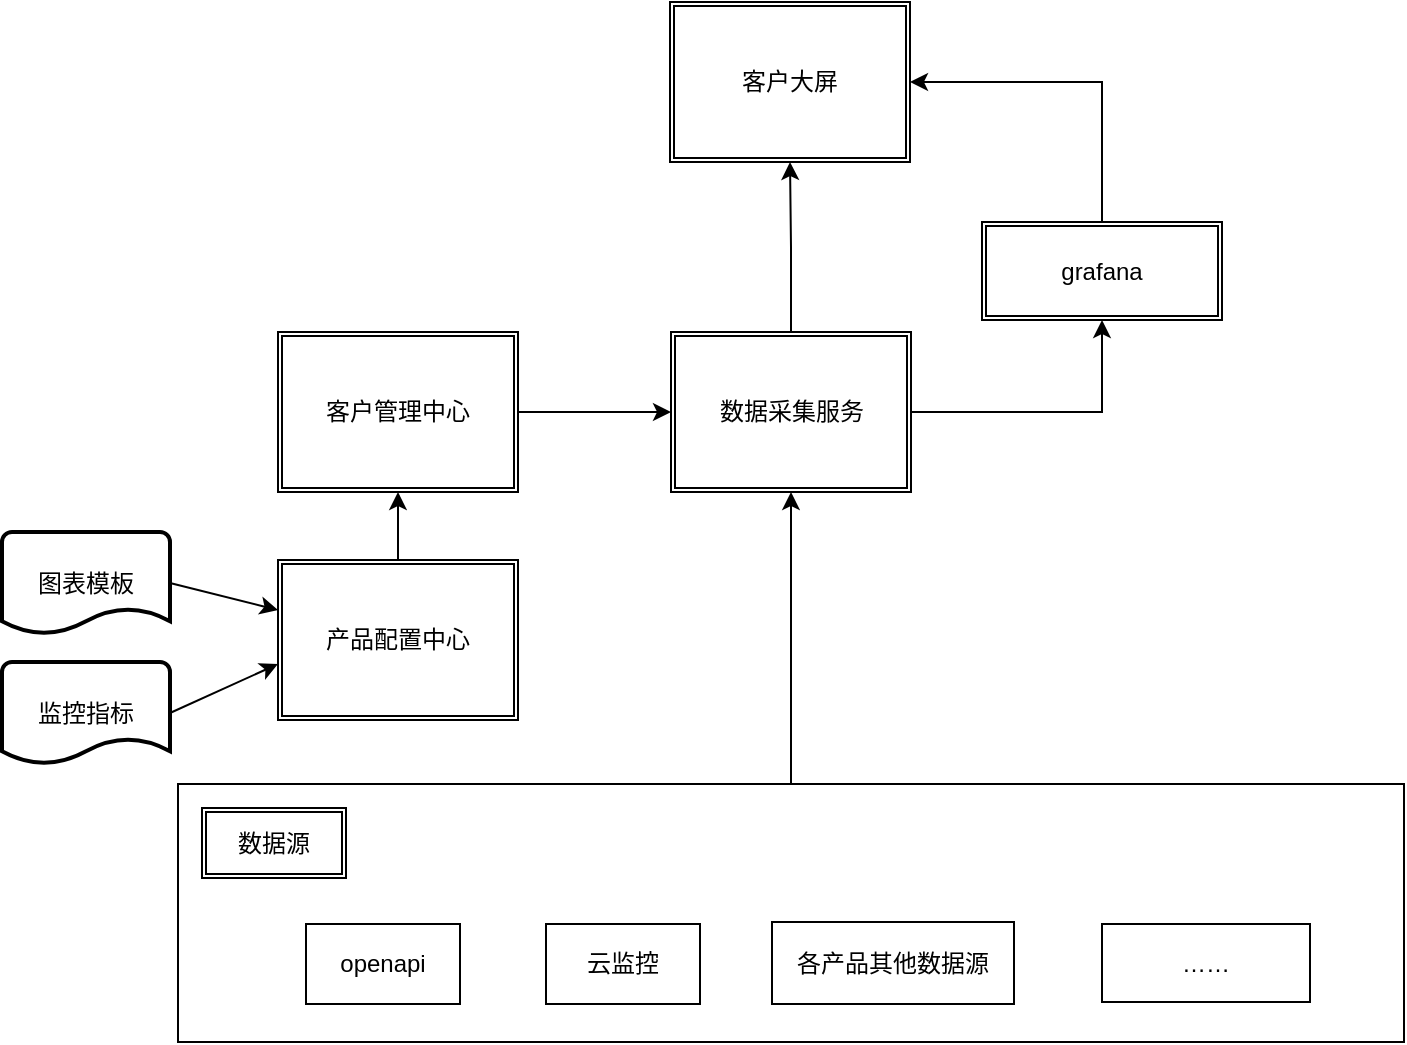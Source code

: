 <mxfile version="15.6.8" type="github">
  <diagram id="kgpKYQtTHZ0yAKxKKP6v" name="Page-1">
    <mxGraphModel dx="1298" dy="809" grid="0" gridSize="10" guides="1" tooltips="1" connect="1" arrows="1" fold="1" page="1" pageScale="1" pageWidth="850" pageHeight="1100" math="0" shadow="0">
      <root>
        <mxCell id="0" />
        <mxCell id="1" parent="0" />
        <mxCell id="z9opmIHiARBxPkGekNrL-29" style="edgeStyle=none;rounded=0;orthogonalLoop=1;jettySize=auto;html=1;exitX=0.5;exitY=0;exitDx=0;exitDy=0;" edge="1" parent="1" source="z9opmIHiARBxPkGekNrL-1" target="z9opmIHiARBxPkGekNrL-2">
          <mxGeometry relative="1" as="geometry" />
        </mxCell>
        <mxCell id="z9opmIHiARBxPkGekNrL-1" value="产品配置中心" style="shape=ext;double=1;rounded=0;whiteSpace=wrap;html=1;" vertex="1" parent="1">
          <mxGeometry x="199" y="379" width="120" height="80" as="geometry" />
        </mxCell>
        <mxCell id="z9opmIHiARBxPkGekNrL-30" style="edgeStyle=none;rounded=0;orthogonalLoop=1;jettySize=auto;html=1;exitX=1;exitY=0.5;exitDx=0;exitDy=0;entryX=0;entryY=0.5;entryDx=0;entryDy=0;" edge="1" parent="1" source="z9opmIHiARBxPkGekNrL-2" target="z9opmIHiARBxPkGekNrL-4">
          <mxGeometry relative="1" as="geometry" />
        </mxCell>
        <mxCell id="z9opmIHiARBxPkGekNrL-2" value="客户管理中心" style="shape=ext;double=1;rounded=0;whiteSpace=wrap;html=1;" vertex="1" parent="1">
          <mxGeometry x="199" y="265" width="120" height="80" as="geometry" />
        </mxCell>
        <mxCell id="z9opmIHiARBxPkGekNrL-6" value="" style="edgeStyle=orthogonalEdgeStyle;rounded=0;orthogonalLoop=1;jettySize=auto;html=1;" edge="1" parent="1" source="z9opmIHiARBxPkGekNrL-4" target="z9opmIHiARBxPkGekNrL-5">
          <mxGeometry relative="1" as="geometry" />
        </mxCell>
        <mxCell id="z9opmIHiARBxPkGekNrL-32" style="edgeStyle=orthogonalEdgeStyle;rounded=0;orthogonalLoop=1;jettySize=auto;html=1;exitX=1;exitY=0.5;exitDx=0;exitDy=0;entryX=0.5;entryY=1;entryDx=0;entryDy=0;" edge="1" parent="1" source="z9opmIHiARBxPkGekNrL-4" target="z9opmIHiARBxPkGekNrL-7">
          <mxGeometry relative="1" as="geometry" />
        </mxCell>
        <mxCell id="z9opmIHiARBxPkGekNrL-4" value="数据采集服务" style="shape=ext;double=1;rounded=0;whiteSpace=wrap;html=1;" vertex="1" parent="1">
          <mxGeometry x="395.5" y="265" width="120" height="80" as="geometry" />
        </mxCell>
        <mxCell id="z9opmIHiARBxPkGekNrL-5" value="客户大屏" style="shape=ext;double=1;rounded=0;whiteSpace=wrap;html=1;" vertex="1" parent="1">
          <mxGeometry x="395" y="100" width="120" height="80" as="geometry" />
        </mxCell>
        <mxCell id="z9opmIHiARBxPkGekNrL-33" style="edgeStyle=orthogonalEdgeStyle;rounded=0;orthogonalLoop=1;jettySize=auto;html=1;entryX=1;entryY=0.5;entryDx=0;entryDy=0;exitX=0.5;exitY=0;exitDx=0;exitDy=0;" edge="1" parent="1" source="z9opmIHiARBxPkGekNrL-7" target="z9opmIHiARBxPkGekNrL-5">
          <mxGeometry relative="1" as="geometry" />
        </mxCell>
        <mxCell id="z9opmIHiARBxPkGekNrL-7" value="grafana" style="shape=ext;double=1;rounded=0;whiteSpace=wrap;html=1;" vertex="1" parent="1">
          <mxGeometry x="551" y="210" width="120" height="49" as="geometry" />
        </mxCell>
        <mxCell id="z9opmIHiARBxPkGekNrL-31" style="edgeStyle=none;rounded=0;orthogonalLoop=1;jettySize=auto;html=1;" edge="1" parent="1" source="z9opmIHiARBxPkGekNrL-12" target="z9opmIHiARBxPkGekNrL-4">
          <mxGeometry relative="1" as="geometry" />
        </mxCell>
        <mxCell id="z9opmIHiARBxPkGekNrL-12" value="" style="verticalLabelPosition=bottom;verticalAlign=top;html=1;shape=mxgraph.basic.rect;fillColor2=none;strokeWidth=1;size=20;indent=5;" vertex="1" parent="1">
          <mxGeometry x="149" y="491" width="613" height="129" as="geometry" />
        </mxCell>
        <mxCell id="z9opmIHiARBxPkGekNrL-3" value="数据源" style="shape=ext;double=1;rounded=0;whiteSpace=wrap;html=1;" vertex="1" parent="1">
          <mxGeometry x="161" y="503" width="72" height="35" as="geometry" />
        </mxCell>
        <mxCell id="z9opmIHiARBxPkGekNrL-21" value="" style="edgeStyle=none;rounded=0;orthogonalLoop=1;jettySize=auto;html=1;horizontal=1;entryX=1;entryY=0.5;entryDx=0;entryDy=0;" edge="1" parent="1" source="z9opmIHiARBxPkGekNrL-16" target="z9opmIHiARBxPkGekNrL-16">
          <mxGeometry relative="1" as="geometry" />
        </mxCell>
        <mxCell id="z9opmIHiARBxPkGekNrL-16" value="openapi" style="rounded=0;whiteSpace=wrap;html=1;align=center;" vertex="1" parent="1">
          <mxGeometry x="213" y="561" width="77" height="40" as="geometry" />
        </mxCell>
        <mxCell id="z9opmIHiARBxPkGekNrL-17" value="云监控" style="rounded=0;whiteSpace=wrap;html=1;align=center;" vertex="1" parent="1">
          <mxGeometry x="333" y="561" width="77" height="40" as="geometry" />
        </mxCell>
        <mxCell id="z9opmIHiARBxPkGekNrL-18" value="……" style="whiteSpace=wrap;html=1;rounded=0;" vertex="1" parent="1">
          <mxGeometry x="611" y="561" width="104" height="39" as="geometry" />
        </mxCell>
        <mxCell id="z9opmIHiARBxPkGekNrL-22" value="各产品其他数据源" style="rounded=0;whiteSpace=wrap;html=1;align=center;" vertex="1" parent="1">
          <mxGeometry x="446" y="560" width="121" height="41" as="geometry" />
        </mxCell>
        <mxCell id="z9opmIHiARBxPkGekNrL-27" style="edgeStyle=none;rounded=0;orthogonalLoop=1;jettySize=auto;html=1;exitX=1;exitY=0.5;exitDx=0;exitDy=0;exitPerimeter=0;" edge="1" parent="1" source="z9opmIHiARBxPkGekNrL-24" target="z9opmIHiARBxPkGekNrL-1">
          <mxGeometry relative="1" as="geometry" />
        </mxCell>
        <mxCell id="z9opmIHiARBxPkGekNrL-24" value="图表模板" style="strokeWidth=2;html=1;shape=mxgraph.flowchart.document2;whiteSpace=wrap;size=0.25;align=center;" vertex="1" parent="1">
          <mxGeometry x="61" y="365" width="84" height="51" as="geometry" />
        </mxCell>
        <mxCell id="z9opmIHiARBxPkGekNrL-28" style="edgeStyle=none;rounded=0;orthogonalLoop=1;jettySize=auto;html=1;exitX=1;exitY=0.5;exitDx=0;exitDy=0;exitPerimeter=0;entryX=0;entryY=0.65;entryDx=0;entryDy=0;entryPerimeter=0;" edge="1" parent="1" source="z9opmIHiARBxPkGekNrL-25" target="z9opmIHiARBxPkGekNrL-1">
          <mxGeometry relative="1" as="geometry" />
        </mxCell>
        <mxCell id="z9opmIHiARBxPkGekNrL-25" value="监控指标" style="strokeWidth=2;html=1;shape=mxgraph.flowchart.document2;whiteSpace=wrap;size=0.25;align=center;" vertex="1" parent="1">
          <mxGeometry x="61" y="430" width="84" height="51" as="geometry" />
        </mxCell>
      </root>
    </mxGraphModel>
  </diagram>
</mxfile>
